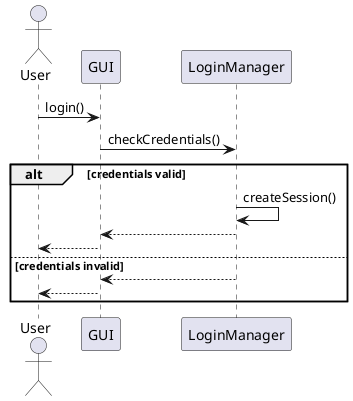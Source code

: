 @startuml login
actor User
participant GUI
participant LoginManager

User-> GUI: login()
GUI-> LoginManager: checkCredentials()

alt credentials valid
    LoginManager -> LoginManager: createSession()
    LoginManager --> GUI
    GUI --> User
else credentials invalid
    LoginManager --> GUI
    GUI --> User
end
@enduml